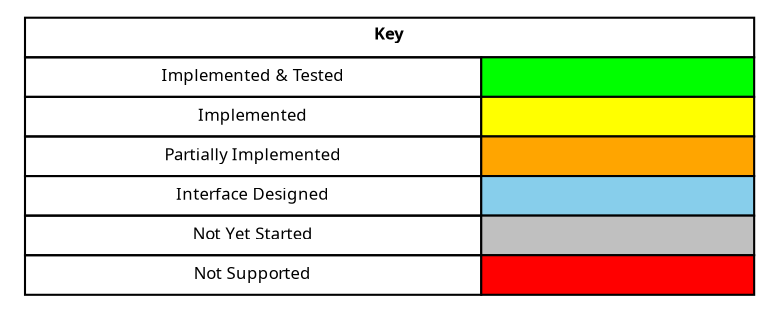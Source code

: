 digraph structs {
node [shape=plaintext]
struct1 [label=<
<FONT POINT-SIZE="8" FACE="sans-serif">
<TABLE BORDER="0" CELLBORDER="1" CELLSPACING="0" CELLPADDING="4">

<tr><td colspan="2" width="350"><b>Key</b></td></tr>
<tr><td>Implemented &amp; Tested</td><td bgcolor="green"></td></tr>
<tr><td>Implemented</td><td bgcolor="yellow"></td></tr>
<tr><td>Partially Implemented</td><td bgcolor="orange"></td></tr>
<tr><td>Interface Designed</td><td bgcolor="skyblue"></td></tr>
<tr><td>Not Yet Started</td><td bgcolor="gray"></td></tr>
<tr><td>Not Supported</td><td bgcolor="red"></td></tr>
</TABLE>
</FONT>
>];
}